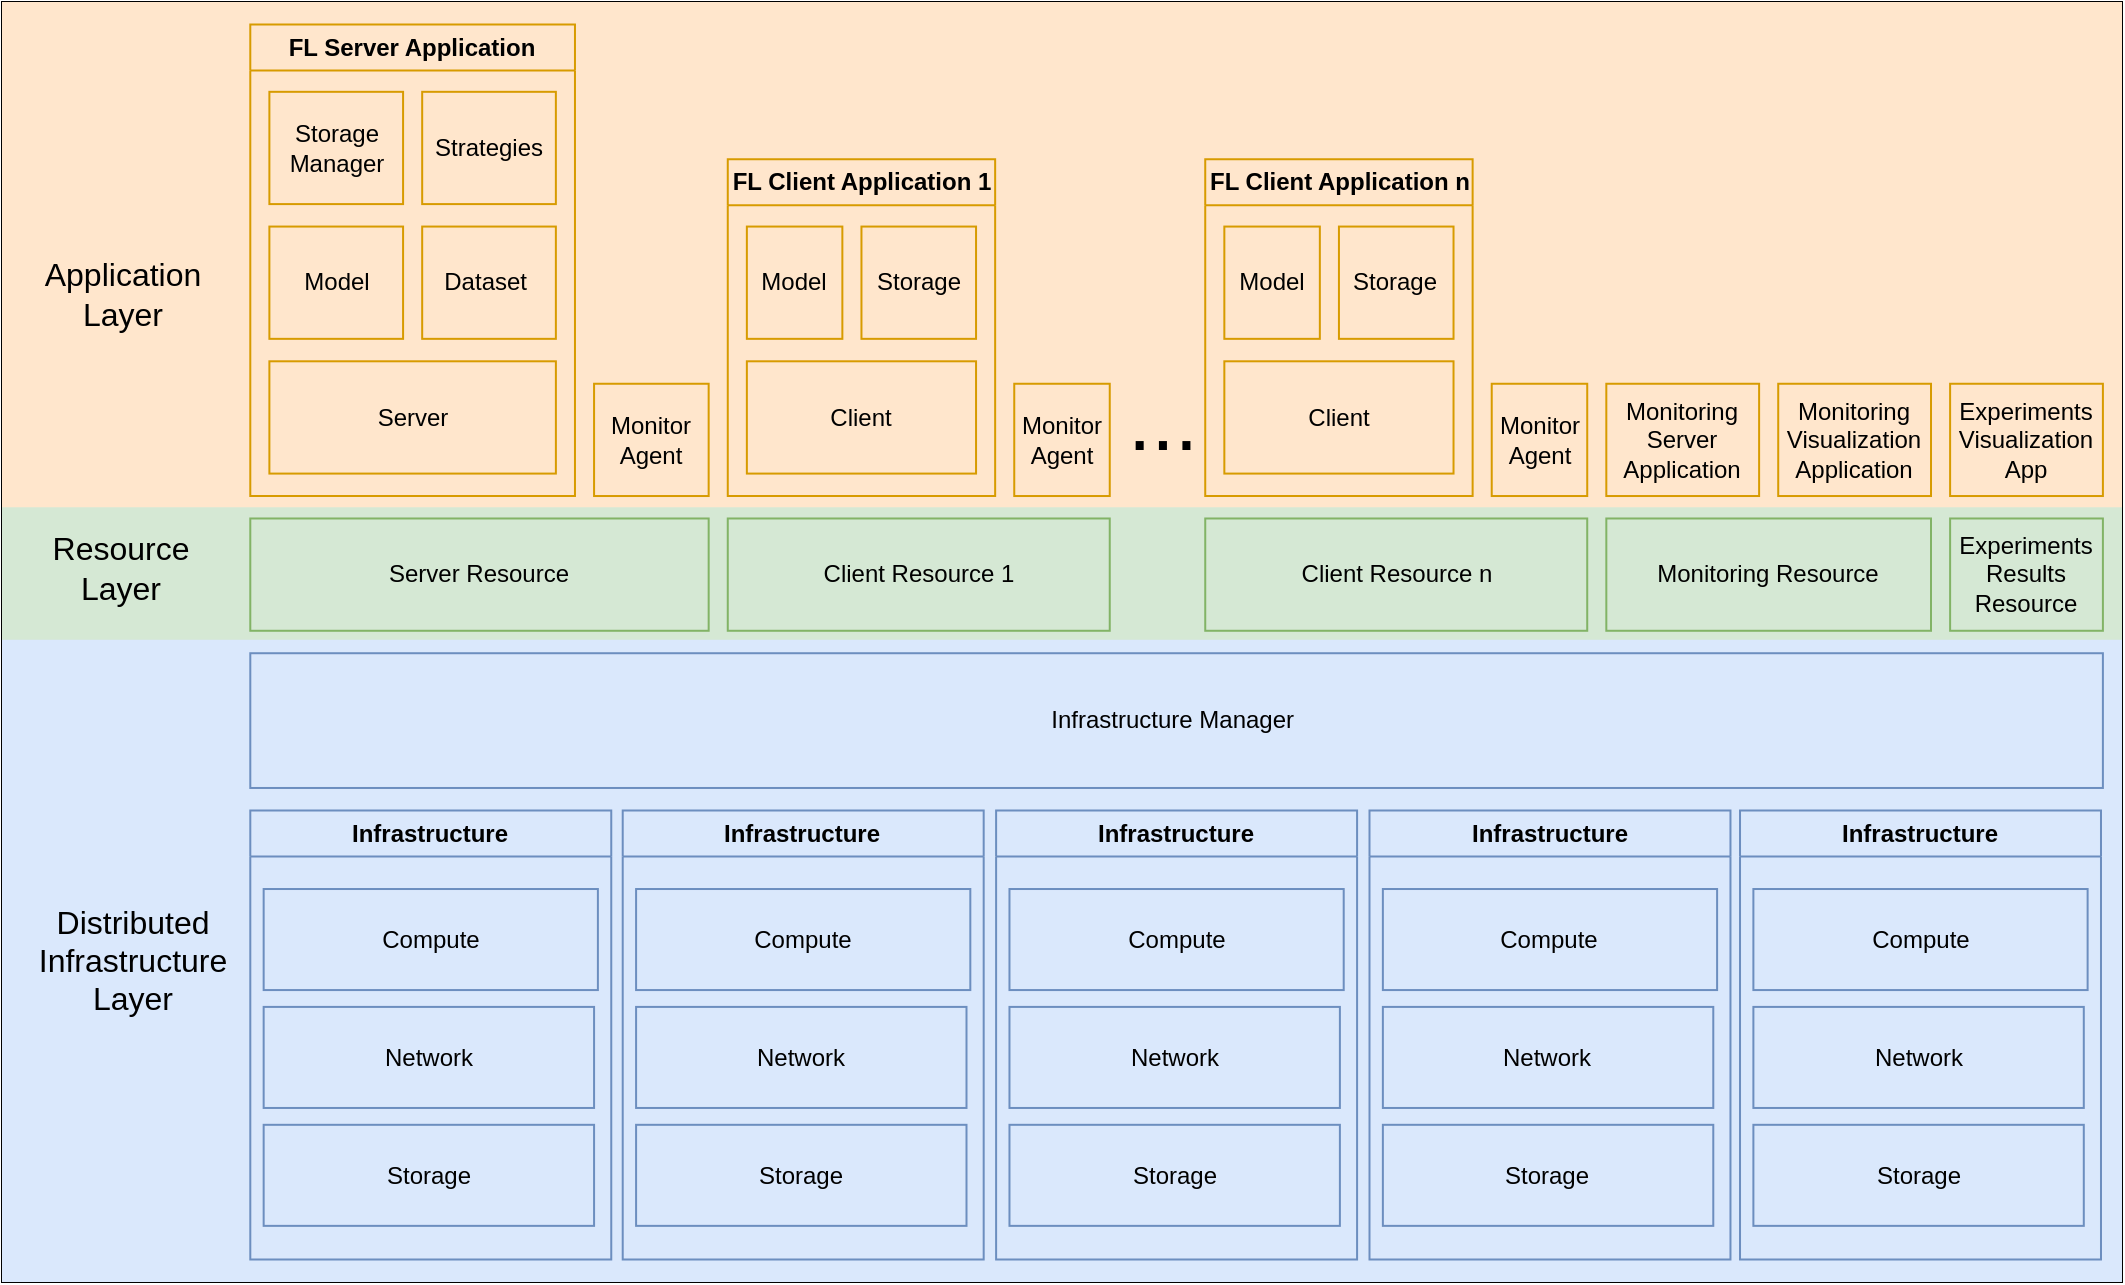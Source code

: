 <mxfile version="21.0.8" type="google"><diagram name="Page-1" id="ep5yaDr8tsMowe20P7jq"><mxGraphModel grid="1" page="1" gridSize="10" guides="1" tooltips="1" connect="1" arrows="1" fold="1" pageScale="1" pageWidth="850" pageHeight="1100" math="0" shadow="0"><root><mxCell id="0"/><mxCell id="1" parent="0"/><mxCell id="cWkrjLanAsqkXexhqw27-42" value="" style="group" connectable="0" vertex="1" parent="1"><mxGeometry x="-60" y="120" width="1060" height="640" as="geometry"/></mxCell><mxCell id="cWkrjLanAsqkXexhqw27-41" value="" style="group;strokeColor=default;" connectable="0" vertex="1" parent="cWkrjLanAsqkXexhqw27-42"><mxGeometry width="1060" height="640" as="geometry"/></mxCell><mxCell id="BB_6_SPXX5-zgM3beIbt-12" value="" style="rounded=0;whiteSpace=wrap;html=1;fillColor=#dae8fc;strokeColor=none;" vertex="1" parent="cWkrjLanAsqkXexhqw27-41"><mxGeometry y="314.386" width="1060" height="325.614" as="geometry"/></mxCell><mxCell id="BB_6_SPXX5-zgM3beIbt-11" value="" style="rounded=0;whiteSpace=wrap;html=1;fillColor=#d5e8d4;strokeColor=none;" vertex="1" parent="cWkrjLanAsqkXexhqw27-41"><mxGeometry y="247.018" width="1060" height="71.86" as="geometry"/></mxCell><mxCell id="BB_6_SPXX5-zgM3beIbt-64" value="" style="rounded=0;whiteSpace=wrap;html=1;fillColor=#ffe6cc;strokeColor=none;" vertex="1" parent="cWkrjLanAsqkXexhqw27-41"><mxGeometry width="1060" height="252.632" as="geometry"/></mxCell><mxCell id="DnOkjxhY_GwOQNOmxN3n-2" value="Server Resource" style="rounded=0;whiteSpace=wrap;html=1;fillColor=#d5e8d4;strokeColor=#82b366;" vertex="1" parent="cWkrjLanAsqkXexhqw27-42"><mxGeometry x="124.144" y="258.246" width="229.189" height="56.14" as="geometry"/></mxCell><mxCell id="BB_6_SPXX5-zgM3beIbt-14" value="Monitor Agent" style="rounded=0;whiteSpace=wrap;html=1;fillColor=#ffe6cc;strokeColor=#d79b00;" vertex="1" parent="cWkrjLanAsqkXexhqw27-42"><mxGeometry x="296.036" y="190.877" width="57.297" height="56.14" as="geometry"/></mxCell><mxCell id="BB_6_SPXX5-zgM3beIbt-24" value="Monitoring Resource" style="rounded=0;whiteSpace=wrap;html=1;fillColor=#d5e8d4;strokeColor=#82b366;" vertex="1" parent="cWkrjLanAsqkXexhqw27-42"><mxGeometry x="802.162" y="258.246" width="162.342" height="56.14" as="geometry"/></mxCell><mxCell id="BB_6_SPXX5-zgM3beIbt-25" value="Client Resource 1" style="rounded=0;whiteSpace=wrap;html=1;fillColor=#d5e8d4;strokeColor=#82b366;" vertex="1" parent="cWkrjLanAsqkXexhqw27-42"><mxGeometry x="362.883" y="258.246" width="190.991" height="56.14" as="geometry"/></mxCell><mxCell id="BB_6_SPXX5-zgM3beIbt-28" value="..." style="text;html=1;align=center;verticalAlign=middle;resizable=0;points=[];autosize=1;strokeColor=none;fillColor=none;fontSize=42;" vertex="1" parent="cWkrjLanAsqkXexhqw27-42"><mxGeometry x="550.054" y="179.649" width="60" height="60" as="geometry"/></mxCell><mxCell id="BB_6_SPXX5-zgM3beIbt-31" value="Monitor Agent" style="rounded=0;whiteSpace=wrap;html=1;fillColor=#ffe6cc;strokeColor=#d79b00;" vertex="1" parent="cWkrjLanAsqkXexhqw27-42"><mxGeometry x="506.126" y="190.877" width="47.748" height="56.14" as="geometry"/></mxCell><mxCell id="BB_6_SPXX5-zgM3beIbt-42" value="Monitoring Server Application" style="rounded=0;whiteSpace=wrap;html=1;fillColor=#ffe6cc;strokeColor=#d79b00;" vertex="1" parent="cWkrjLanAsqkXexhqw27-42"><mxGeometry x="802.162" y="190.877" width="76.396" height="56.14" as="geometry"/></mxCell><mxCell id="BB_6_SPXX5-zgM3beIbt-43" value="Monitoring Visualization&lt;br&gt;Application" style="rounded=0;whiteSpace=wrap;html=1;fillColor=#ffe6cc;strokeColor=#d79b00;" vertex="1" parent="cWkrjLanAsqkXexhqw27-42"><mxGeometry x="888.108" y="190.877" width="76.396" height="56.14" as="geometry"/></mxCell><mxCell id="BB_6_SPXX5-zgM3beIbt-48" value="Model" style="rounded=0;whiteSpace=wrap;html=1;fillColor=#ffe6cc;strokeColor=#d79b00;" vertex="1" parent="cWkrjLanAsqkXexhqw27-42"><mxGeometry x="133.694" y="112.281" width="66.847" height="56.14" as="geometry"/></mxCell><mxCell id="BB_6_SPXX5-zgM3beIbt-66" value="Application&lt;br&gt;Layer" style="text;html=1;align=center;verticalAlign=middle;resizable=0;points=[];autosize=1;strokeColor=none;fillColor=none;fontSize=16;" vertex="1" parent="cWkrjLanAsqkXexhqw27-42"><mxGeometry x="9.55" y="120.702" width="100" height="50" as="geometry"/></mxCell><mxCell id="BB_6_SPXX5-zgM3beIbt-67" value="Resource&lt;br&gt;Layer" style="text;html=1;align=center;verticalAlign=middle;resizable=0;points=[];autosize=1;strokeColor=none;fillColor=none;fontSize=16;" vertex="1" parent="cWkrjLanAsqkXexhqw27-42"><mxGeometry x="14.324" y="258.246" width="90" height="50" as="geometry"/></mxCell><mxCell id="BB_6_SPXX5-zgM3beIbt-68" value="Distributed&lt;br&gt;Infrastructure&lt;br&gt;Layer" style="text;html=1;align=center;verticalAlign=middle;resizable=0;points=[];autosize=1;strokeColor=none;fillColor=none;fontSize=16;" vertex="1" parent="cWkrjLanAsqkXexhqw27-42"><mxGeometry x="4.775" y="443.509" width="120" height="70" as="geometry"/></mxCell><mxCell id="BB_6_SPXX5-zgM3beIbt-70" value="Infrastructure Manager&amp;nbsp;" style="rounded=0;whiteSpace=wrap;html=1;fillColor=#dae8fc;strokeColor=#6c8ebf;" vertex="1" parent="cWkrjLanAsqkXexhqw27-42"><mxGeometry x="124.144" y="325.614" width="926.306" height="67.368" as="geometry"/></mxCell><mxCell id="BB_6_SPXX5-zgM3beIbt-71" value="Experiments Results Resource" style="rounded=0;whiteSpace=wrap;html=1;fillColor=#d5e8d4;strokeColor=#82b366;" vertex="1" parent="cWkrjLanAsqkXexhqw27-42"><mxGeometry x="974.054" y="258.246" width="76.396" height="56.14" as="geometry"/></mxCell><mxCell id="BB_6_SPXX5-zgM3beIbt-72" value="Experiments Visualization App" style="rounded=0;whiteSpace=wrap;html=1;fillColor=#ffe6cc;strokeColor=#d79b00;" vertex="1" parent="cWkrjLanAsqkXexhqw27-42"><mxGeometry x="974.054" y="190.877" width="76.396" height="56.14" as="geometry"/></mxCell><mxCell id="BB_6_SPXX5-zgM3beIbt-75" value="FL Server Application" style="swimlane;whiteSpace=wrap;html=1;fillColor=#ffe6cc;strokeColor=#d79b00;" vertex="1" parent="cWkrjLanAsqkXexhqw27-42"><mxGeometry x="124.144" y="11.228" width="162.342" height="235.789" as="geometry"/></mxCell><mxCell id="DnOkjxhY_GwOQNOmxN3n-11" value="Strategies" style="rounded=0;whiteSpace=wrap;html=1;fillColor=#ffe6cc;strokeColor=#d79b00;" vertex="1" parent="BB_6_SPXX5-zgM3beIbt-75"><mxGeometry x="85.946" y="33.684" width="66.847" height="56.14" as="geometry"/></mxCell><mxCell id="BB_6_SPXX5-zgM3beIbt-88" value="Server" style="rounded=0;whiteSpace=wrap;html=1;fillColor=#ffe6cc;strokeColor=#d79b00;" vertex="1" parent="BB_6_SPXX5-zgM3beIbt-75"><mxGeometry x="9.55" y="168.421" width="143.243" height="56.14" as="geometry"/></mxCell><mxCell id="BB_6_SPXX5-zgM3beIbt-50" value="Dataset&amp;nbsp;" style="rounded=0;whiteSpace=wrap;html=1;fillColor=#ffe6cc;strokeColor=#d79b00;" vertex="1" parent="BB_6_SPXX5-zgM3beIbt-75"><mxGeometry x="85.946" y="101.053" width="66.847" height="56.14" as="geometry"/></mxCell><mxCell id="BB_6_SPXX5-zgM3beIbt-49" value="Storage Manager" style="rounded=0;whiteSpace=wrap;html=1;fillColor=#ffe6cc;strokeColor=#d79b00;" vertex="1" parent="BB_6_SPXX5-zgM3beIbt-75"><mxGeometry x="9.55" y="33.684" width="66.847" height="56.14" as="geometry"/></mxCell><mxCell id="BB_6_SPXX5-zgM3beIbt-76" value="FL Client Application 1" style="swimlane;whiteSpace=wrap;html=1;fillColor=#ffe6cc;strokeColor=#d79b00;" vertex="1" parent="cWkrjLanAsqkXexhqw27-42"><mxGeometry x="362.883" y="78.596" width="133.694" height="168.421" as="geometry"/></mxCell><mxCell id="BB_6_SPXX5-zgM3beIbt-53" value="Model" style="rounded=0;whiteSpace=wrap;html=1;fillColor=#ffe6cc;strokeColor=#d79b00;direction=south;" vertex="1" parent="BB_6_SPXX5-zgM3beIbt-76"><mxGeometry x="9.55" y="33.684" width="47.748" height="56.14" as="geometry"/></mxCell><mxCell id="BB_6_SPXX5-zgM3beIbt-52" value="Storage" style="rounded=0;whiteSpace=wrap;html=1;fillColor=#ffe6cc;strokeColor=#d79b00;" vertex="1" parent="BB_6_SPXX5-zgM3beIbt-76"><mxGeometry x="66.847" y="33.684" width="57.297" height="56.14" as="geometry"/></mxCell><mxCell id="BB_6_SPXX5-zgM3beIbt-80" value="Client Resource n" style="rounded=0;whiteSpace=wrap;html=1;fillColor=#d5e8d4;strokeColor=#82b366;" vertex="1" parent="cWkrjLanAsqkXexhqw27-42"><mxGeometry x="601.622" y="258.246" width="190.991" height="56.14" as="geometry"/></mxCell><mxCell id="BB_6_SPXX5-zgM3beIbt-81" value="Monitor Agent" style="rounded=0;whiteSpace=wrap;html=1;fillColor=#ffe6cc;strokeColor=#d79b00;" vertex="1" parent="cWkrjLanAsqkXexhqw27-42"><mxGeometry x="744.865" y="190.877" width="47.748" height="56.14" as="geometry"/></mxCell><mxCell id="BB_6_SPXX5-zgM3beIbt-90" value="Client" style="rounded=0;whiteSpace=wrap;html=1;fillColor=#ffe6cc;strokeColor=#d79b00;" vertex="1" parent="cWkrjLanAsqkXexhqw27-42"><mxGeometry x="372.432" y="179.649" width="114.595" height="56.14" as="geometry"/></mxCell><mxCell id="BB_6_SPXX5-zgM3beIbt-91" value="FL Client Application n" style="swimlane;whiteSpace=wrap;html=1;fillColor=#ffe6cc;strokeColor=#d79b00;" vertex="1" parent="cWkrjLanAsqkXexhqw27-42"><mxGeometry x="601.622" y="78.596" width="133.694" height="168.421" as="geometry"/></mxCell><mxCell id="BB_6_SPXX5-zgM3beIbt-92" value="Model" style="rounded=0;whiteSpace=wrap;html=1;fillColor=#ffe6cc;strokeColor=#d79b00;direction=south;" vertex="1" parent="BB_6_SPXX5-zgM3beIbt-91"><mxGeometry x="9.55" y="33.684" width="47.748" height="56.14" as="geometry"/></mxCell><mxCell id="BB_6_SPXX5-zgM3beIbt-93" value="Storage" style="rounded=0;whiteSpace=wrap;html=1;fillColor=#ffe6cc;strokeColor=#d79b00;" vertex="1" parent="BB_6_SPXX5-zgM3beIbt-91"><mxGeometry x="66.847" y="33.684" width="57.297" height="56.14" as="geometry"/></mxCell><mxCell id="BB_6_SPXX5-zgM3beIbt-94" value="Client" style="rounded=0;whiteSpace=wrap;html=1;fillColor=#ffe6cc;strokeColor=#d79b00;" vertex="1" parent="BB_6_SPXX5-zgM3beIbt-91"><mxGeometry x="9.55" y="101.053" width="114.595" height="56.14" as="geometry"/></mxCell><mxCell id="cWkrjLanAsqkXexhqw27-18" value="Infrastructure" style="swimlane;whiteSpace=wrap;html=1;fillColor=#dae8fc;strokeColor=#6c8ebf;" vertex="1" parent="cWkrjLanAsqkXexhqw27-42"><mxGeometry x="869.009" y="404.211" width="180.486" height="224.561" as="geometry"/></mxCell><mxCell id="cWkrjLanAsqkXexhqw27-19" value="Compute" style="rounded=0;whiteSpace=wrap;html=1;fillColor=#dae8fc;strokeColor=#6c8ebf;" vertex="1" parent="cWkrjLanAsqkXexhqw27-18"><mxGeometry x="6.685" y="39.298" width="167.117" height="50.526" as="geometry"/></mxCell><mxCell id="cWkrjLanAsqkXexhqw27-20" value="Network" style="rounded=0;whiteSpace=wrap;html=1;fillColor=#dae8fc;strokeColor=#6c8ebf;" vertex="1" parent="cWkrjLanAsqkXexhqw27-18"><mxGeometry x="6.685" y="98.246" width="165.207" height="50.526" as="geometry"/></mxCell><mxCell id="cWkrjLanAsqkXexhqw27-21" value="Storage" style="rounded=0;whiteSpace=wrap;html=1;fillColor=#dae8fc;strokeColor=#6c8ebf;" vertex="1" parent="cWkrjLanAsqkXexhqw27-18"><mxGeometry x="6.685" y="157.193" width="165.207" height="50.526" as="geometry"/></mxCell><mxCell id="cWkrjLanAsqkXexhqw27-23" value="Infrastructure" style="swimlane;whiteSpace=wrap;html=1;fillColor=#dae8fc;strokeColor=#6c8ebf;" vertex="1" parent="cWkrjLanAsqkXexhqw27-42"><mxGeometry x="683.748" y="404.211" width="180.486" height="224.561" as="geometry"/></mxCell><mxCell id="cWkrjLanAsqkXexhqw27-24" value="Compute" style="rounded=0;whiteSpace=wrap;html=1;fillColor=#dae8fc;strokeColor=#6c8ebf;" vertex="1" parent="cWkrjLanAsqkXexhqw27-23"><mxGeometry x="6.685" y="39.298" width="167.117" height="50.526" as="geometry"/></mxCell><mxCell id="cWkrjLanAsqkXexhqw27-25" value="Network" style="rounded=0;whiteSpace=wrap;html=1;fillColor=#dae8fc;strokeColor=#6c8ebf;" vertex="1" parent="cWkrjLanAsqkXexhqw27-23"><mxGeometry x="6.685" y="98.246" width="165.207" height="50.526" as="geometry"/></mxCell><mxCell id="cWkrjLanAsqkXexhqw27-26" value="Storage" style="rounded=0;whiteSpace=wrap;html=1;fillColor=#dae8fc;strokeColor=#6c8ebf;" vertex="1" parent="cWkrjLanAsqkXexhqw27-23"><mxGeometry x="6.685" y="157.193" width="165.207" height="50.526" as="geometry"/></mxCell><mxCell id="cWkrjLanAsqkXexhqw27-27" value="Infrastructure" style="swimlane;whiteSpace=wrap;html=1;fillColor=#dae8fc;strokeColor=#6c8ebf;" vertex="1" parent="cWkrjLanAsqkXexhqw27-42"><mxGeometry x="497.054" y="404.211" width="180.486" height="224.561" as="geometry"/></mxCell><mxCell id="cWkrjLanAsqkXexhqw27-28" value="Compute" style="rounded=0;whiteSpace=wrap;html=1;fillColor=#dae8fc;strokeColor=#6c8ebf;" vertex="1" parent="cWkrjLanAsqkXexhqw27-27"><mxGeometry x="6.685" y="39.298" width="167.117" height="50.526" as="geometry"/></mxCell><mxCell id="cWkrjLanAsqkXexhqw27-29" value="Network" style="rounded=0;whiteSpace=wrap;html=1;fillColor=#dae8fc;strokeColor=#6c8ebf;" vertex="1" parent="cWkrjLanAsqkXexhqw27-27"><mxGeometry x="6.685" y="98.246" width="165.207" height="50.526" as="geometry"/></mxCell><mxCell id="cWkrjLanAsqkXexhqw27-30" value="Storage" style="rounded=0;whiteSpace=wrap;html=1;fillColor=#dae8fc;strokeColor=#6c8ebf;" vertex="1" parent="cWkrjLanAsqkXexhqw27-27"><mxGeometry x="6.685" y="157.193" width="165.207" height="50.526" as="geometry"/></mxCell><mxCell id="cWkrjLanAsqkXexhqw27-31" value="Infrastructure" style="swimlane;whiteSpace=wrap;html=1;fillColor=#dae8fc;strokeColor=#6c8ebf;" vertex="1" parent="cWkrjLanAsqkXexhqw27-42"><mxGeometry x="310.36" y="404.211" width="180.486" height="224.561" as="geometry"/></mxCell><mxCell id="cWkrjLanAsqkXexhqw27-32" value="Compute" style="rounded=0;whiteSpace=wrap;html=1;fillColor=#dae8fc;strokeColor=#6c8ebf;" vertex="1" parent="cWkrjLanAsqkXexhqw27-31"><mxGeometry x="6.685" y="39.298" width="167.117" height="50.526" as="geometry"/></mxCell><mxCell id="cWkrjLanAsqkXexhqw27-33" value="Network" style="rounded=0;whiteSpace=wrap;html=1;fillColor=#dae8fc;strokeColor=#6c8ebf;" vertex="1" parent="cWkrjLanAsqkXexhqw27-31"><mxGeometry x="6.685" y="98.246" width="165.207" height="50.526" as="geometry"/></mxCell><mxCell id="cWkrjLanAsqkXexhqw27-34" value="Storage" style="rounded=0;whiteSpace=wrap;html=1;fillColor=#dae8fc;strokeColor=#6c8ebf;" vertex="1" parent="cWkrjLanAsqkXexhqw27-31"><mxGeometry x="6.685" y="157.193" width="165.207" height="50.526" as="geometry"/></mxCell><mxCell id="cWkrjLanAsqkXexhqw27-35" value="Infrastructure" style="swimlane;whiteSpace=wrap;html=1;fillColor=#dae8fc;strokeColor=#6c8ebf;" vertex="1" parent="cWkrjLanAsqkXexhqw27-42"><mxGeometry x="124.144" y="404.211" width="180.486" height="224.561" as="geometry"/></mxCell><mxCell id="cWkrjLanAsqkXexhqw27-36" value="Compute" style="rounded=0;whiteSpace=wrap;html=1;fillColor=#dae8fc;strokeColor=#6c8ebf;" vertex="1" parent="cWkrjLanAsqkXexhqw27-35"><mxGeometry x="6.685" y="39.298" width="167.117" height="50.526" as="geometry"/></mxCell><mxCell id="cWkrjLanAsqkXexhqw27-37" value="Network" style="rounded=0;whiteSpace=wrap;html=1;fillColor=#dae8fc;strokeColor=#6c8ebf;" vertex="1" parent="cWkrjLanAsqkXexhqw27-35"><mxGeometry x="6.685" y="98.246" width="165.207" height="50.526" as="geometry"/></mxCell><mxCell id="cWkrjLanAsqkXexhqw27-38" value="Storage" style="rounded=0;whiteSpace=wrap;html=1;fillColor=#dae8fc;strokeColor=#6c8ebf;" vertex="1" parent="cWkrjLanAsqkXexhqw27-35"><mxGeometry x="6.685" y="157.193" width="165.207" height="50.526" as="geometry"/></mxCell></root></mxGraphModel></diagram></mxfile>